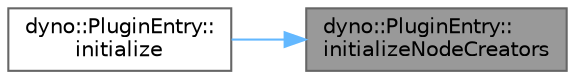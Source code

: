 digraph "dyno::PluginEntry::initializeNodeCreators"
{
 // LATEX_PDF_SIZE
  bgcolor="transparent";
  edge [fontname=Helvetica,fontsize=10,labelfontname=Helvetica,labelfontsize=10];
  node [fontname=Helvetica,fontsize=10,shape=box,height=0.2,width=0.4];
  rankdir="RL";
  Node1 [id="Node000001",label="dyno::PluginEntry::\linitializeNodeCreators",height=0.2,width=0.4,color="gray40", fillcolor="grey60", style="filled", fontcolor="black",tooltip=" "];
  Node1 -> Node2 [id="edge1_Node000001_Node000002",dir="back",color="steelblue1",style="solid",tooltip=" "];
  Node2 [id="Node000002",label="dyno::PluginEntry::\linitialize",height=0.2,width=0.4,color="grey40", fillcolor="white", style="filled",URL="$structdyno_1_1_plugin_entry.html#a26bb40479862096d2ea88cdf430d03dc",tooltip=" "];
}
